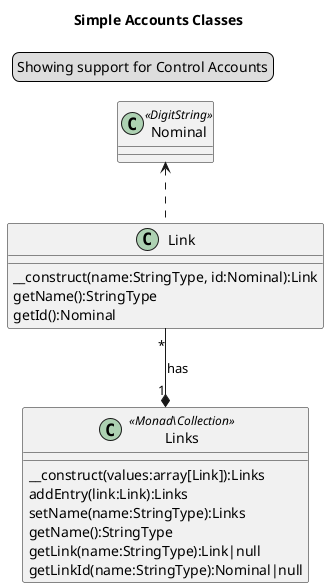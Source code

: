 @startuml
title Simple Accounts Classes
legend top left
    Showing support for Control Accounts
endlegend

class Nominal <<DigitString>>

class Link {
    __construct(name:StringType, id:Nominal):Link
    getName():StringType
    getId():Nominal
}

class Links << Monad\Collection >> {
    __construct(values:array[Link]):Links
    addEntry(link:Link):Links
    setName(name:StringType):Links
    getName():StringType
    getLink(name:StringType):Link|null
    getLinkId(name:StringType):Nominal|null
}

Nominal <.. Link
Link "*" --* "1" Links : has
@enduml